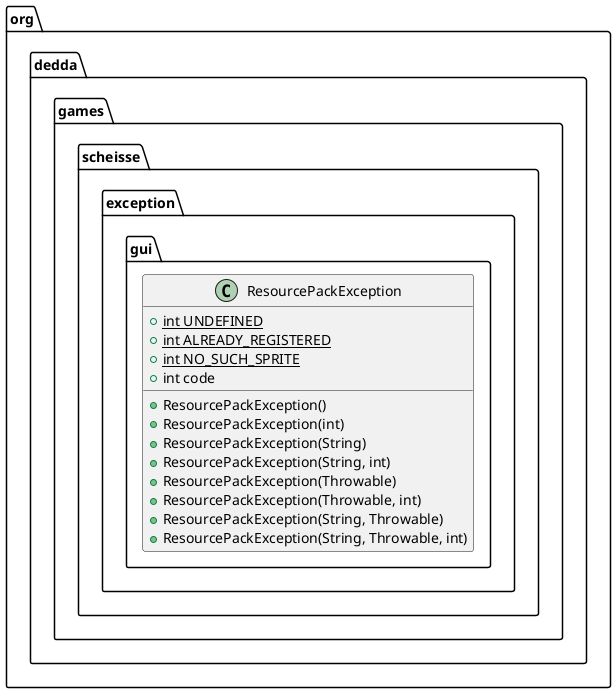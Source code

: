 @startuml
class org.dedda.games.scheisse.exception.gui.ResourcePackException{
    + {static} int UNDEFINED
    + {static} int ALREADY_REGISTERED
    + {static} int NO_SUCH_SPRITE
    + int code
    + ResourcePackException()
    + ResourcePackException(int)
    + ResourcePackException(String)
    + ResourcePackException(String, int)
    + ResourcePackException(Throwable)
    + ResourcePackException(Throwable, int)
    + ResourcePackException(String, Throwable)
    + ResourcePackException(String, Throwable, int)
}
@enduml
